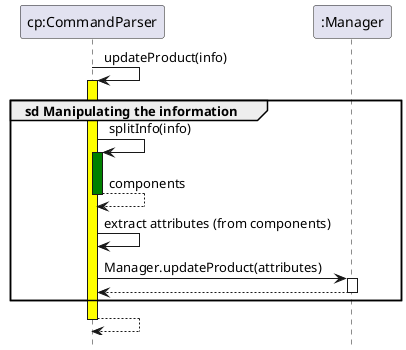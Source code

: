 @startuml
hide footbox
skinparam sequenceReferenceBackgroundColor #

participant "cp:CommandParser" as cp
participant ":Manager" as m

cp -> cp ++ #yellow : updateProduct(info)

group sd Manipulating the information
    cp -> cp ++ #green : splitInfo(info)
    return components

    cp -> cp : extract attributes (from components)

    cp -> m ++ : Manager.updateProduct(attributes)

    return
end

return

@enduml
